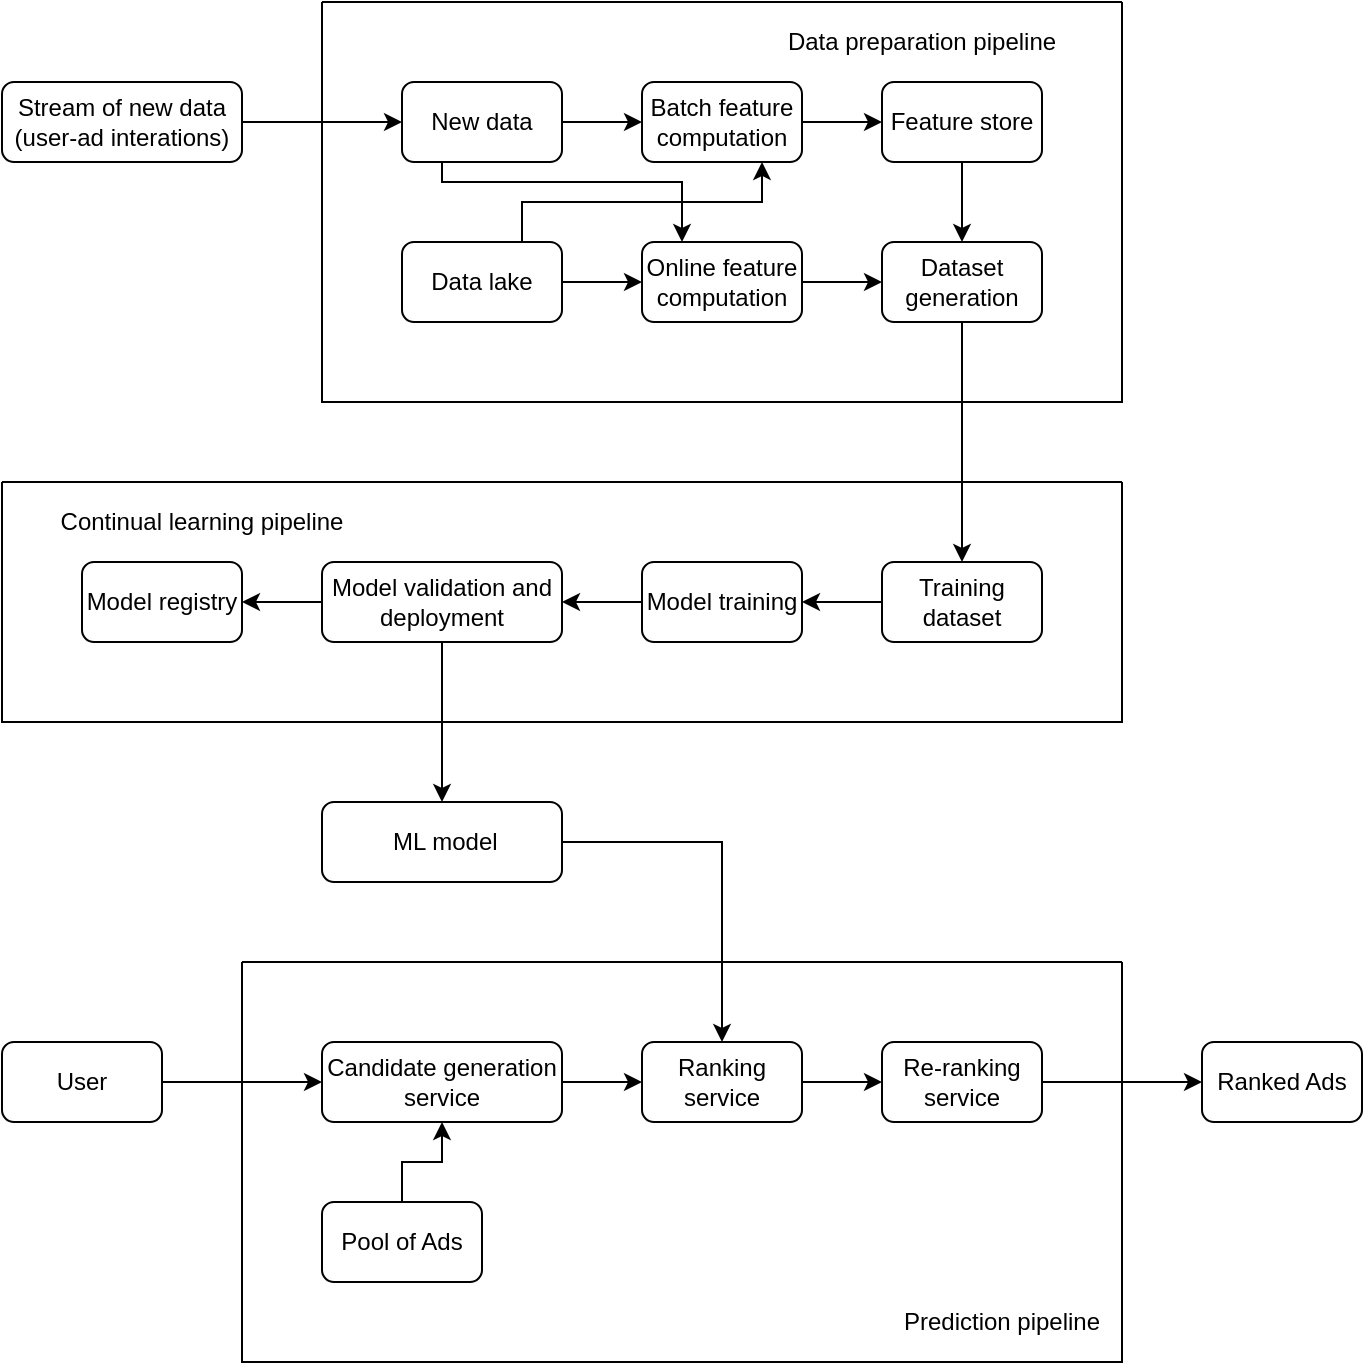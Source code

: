 <mxfile scale="1" border="0" version="28.2.3">
  <diagram id="JIO4U5yVURzNJD8ckPtT" name="Page-1">
    <mxGraphModel dx="976" dy="568" grid="1" gridSize="10" guides="1" tooltips="1" connect="1" arrows="1" fold="1" page="1" pageScale="1" pageWidth="850" pageHeight="1100" math="0" shadow="0">
      <root>
        <mxCell id="0" />
        <mxCell id="1" parent="0" />
        <mxCell id="95719swV9uMr1foC4E7I-3" style="edgeStyle=orthogonalEdgeStyle;rounded=0;orthogonalLoop=1;jettySize=auto;html=1;exitX=1;exitY=0.5;exitDx=0;exitDy=0;entryX=0;entryY=0.5;entryDx=0;entryDy=0;" edge="1" parent="1" source="At9daDqTqGgUnNfYn9DA-1" target="At9daDqTqGgUnNfYn9DA-3">
          <mxGeometry relative="1" as="geometry" />
        </mxCell>
        <mxCell id="At9daDqTqGgUnNfYn9DA-1" value="Stream of new data (user-ad interations)" style="rounded=1;whiteSpace=wrap;html=1;" parent="1" vertex="1">
          <mxGeometry x="40" y="80" width="120" height="40" as="geometry" />
        </mxCell>
        <mxCell id="At9daDqTqGgUnNfYn9DA-2" value="" style="swimlane;startSize=0;" parent="1" vertex="1">
          <mxGeometry x="200" y="40" width="400" height="200" as="geometry" />
        </mxCell>
        <mxCell id="At9daDqTqGgUnNfYn9DA-28" style="edgeStyle=orthogonalEdgeStyle;rounded=0;orthogonalLoop=1;jettySize=auto;html=1;exitX=1;exitY=0.5;exitDx=0;exitDy=0;" parent="At9daDqTqGgUnNfYn9DA-2" source="At9daDqTqGgUnNfYn9DA-3" target="At9daDqTqGgUnNfYn9DA-5" edge="1">
          <mxGeometry relative="1" as="geometry" />
        </mxCell>
        <mxCell id="95719swV9uMr1foC4E7I-11" style="edgeStyle=orthogonalEdgeStyle;rounded=0;orthogonalLoop=1;jettySize=auto;html=1;exitX=0.25;exitY=1;exitDx=0;exitDy=0;entryX=0.25;entryY=0;entryDx=0;entryDy=0;" edge="1" parent="At9daDqTqGgUnNfYn9DA-2" source="At9daDqTqGgUnNfYn9DA-3" target="At9daDqTqGgUnNfYn9DA-6">
          <mxGeometry relative="1" as="geometry">
            <Array as="points">
              <mxPoint x="60" y="90" />
              <mxPoint x="180" y="90" />
            </Array>
          </mxGeometry>
        </mxCell>
        <mxCell id="At9daDqTqGgUnNfYn9DA-3" value="New data" style="rounded=1;whiteSpace=wrap;html=1;" parent="At9daDqTqGgUnNfYn9DA-2" vertex="1">
          <mxGeometry x="40" y="40" width="80" height="40" as="geometry" />
        </mxCell>
        <mxCell id="At9daDqTqGgUnNfYn9DA-29" style="edgeStyle=orthogonalEdgeStyle;rounded=0;orthogonalLoop=1;jettySize=auto;html=1;exitX=1;exitY=0.5;exitDx=0;exitDy=0;entryX=0;entryY=0.5;entryDx=0;entryDy=0;" parent="At9daDqTqGgUnNfYn9DA-2" source="At9daDqTqGgUnNfYn9DA-4" target="At9daDqTqGgUnNfYn9DA-6" edge="1">
          <mxGeometry relative="1" as="geometry" />
        </mxCell>
        <mxCell id="95719swV9uMr1foC4E7I-10" style="edgeStyle=orthogonalEdgeStyle;rounded=0;orthogonalLoop=1;jettySize=auto;html=1;exitX=0.75;exitY=0;exitDx=0;exitDy=0;entryX=0.75;entryY=1;entryDx=0;entryDy=0;" edge="1" parent="At9daDqTqGgUnNfYn9DA-2" source="At9daDqTqGgUnNfYn9DA-4" target="At9daDqTqGgUnNfYn9DA-5">
          <mxGeometry relative="1" as="geometry">
            <Array as="points">
              <mxPoint x="100" y="100" />
              <mxPoint x="220" y="100" />
            </Array>
          </mxGeometry>
        </mxCell>
        <mxCell id="At9daDqTqGgUnNfYn9DA-4" value="Data lake" style="rounded=1;whiteSpace=wrap;html=1;" parent="At9daDqTqGgUnNfYn9DA-2" vertex="1">
          <mxGeometry x="40" y="120" width="80" height="40" as="geometry" />
        </mxCell>
        <mxCell id="At9daDqTqGgUnNfYn9DA-31" style="edgeStyle=orthogonalEdgeStyle;rounded=0;orthogonalLoop=1;jettySize=auto;html=1;exitX=1;exitY=0.5;exitDx=0;exitDy=0;entryX=0;entryY=0.5;entryDx=0;entryDy=0;" parent="At9daDqTqGgUnNfYn9DA-2" source="At9daDqTqGgUnNfYn9DA-5" target="At9daDqTqGgUnNfYn9DA-7" edge="1">
          <mxGeometry relative="1" as="geometry" />
        </mxCell>
        <mxCell id="At9daDqTqGgUnNfYn9DA-5" value="Batch feature computation" style="rounded=1;whiteSpace=wrap;html=1;" parent="At9daDqTqGgUnNfYn9DA-2" vertex="1">
          <mxGeometry x="160" y="40" width="80" height="40" as="geometry" />
        </mxCell>
        <mxCell id="At9daDqTqGgUnNfYn9DA-30" style="edgeStyle=orthogonalEdgeStyle;rounded=0;orthogonalLoop=1;jettySize=auto;html=1;exitX=1;exitY=0.5;exitDx=0;exitDy=0;" parent="At9daDqTqGgUnNfYn9DA-2" source="At9daDqTqGgUnNfYn9DA-6" target="At9daDqTqGgUnNfYn9DA-8" edge="1">
          <mxGeometry relative="1" as="geometry" />
        </mxCell>
        <mxCell id="At9daDqTqGgUnNfYn9DA-6" value="Online feature computation" style="rounded=1;whiteSpace=wrap;html=1;" parent="At9daDqTqGgUnNfYn9DA-2" vertex="1">
          <mxGeometry x="160" y="120" width="80" height="40" as="geometry" />
        </mxCell>
        <mxCell id="At9daDqTqGgUnNfYn9DA-32" style="edgeStyle=orthogonalEdgeStyle;rounded=0;orthogonalLoop=1;jettySize=auto;html=1;exitX=0.5;exitY=1;exitDx=0;exitDy=0;entryX=0.5;entryY=0;entryDx=0;entryDy=0;" parent="At9daDqTqGgUnNfYn9DA-2" source="At9daDqTqGgUnNfYn9DA-7" target="At9daDqTqGgUnNfYn9DA-8" edge="1">
          <mxGeometry relative="1" as="geometry" />
        </mxCell>
        <mxCell id="At9daDqTqGgUnNfYn9DA-7" value="Feature store" style="rounded=1;whiteSpace=wrap;html=1;" parent="At9daDqTqGgUnNfYn9DA-2" vertex="1">
          <mxGeometry x="280" y="40" width="80" height="40" as="geometry" />
        </mxCell>
        <mxCell id="At9daDqTqGgUnNfYn9DA-8" value="Dataset generation" style="rounded=1;whiteSpace=wrap;html=1;" parent="At9daDqTqGgUnNfYn9DA-2" vertex="1">
          <mxGeometry x="280" y="120" width="80" height="40" as="geometry" />
        </mxCell>
        <mxCell id="At9daDqTqGgUnNfYn9DA-38" value="Data preparation pipeline" style="text;html=1;align=center;verticalAlign=middle;whiteSpace=wrap;rounded=0;" parent="At9daDqTqGgUnNfYn9DA-2" vertex="1">
          <mxGeometry x="200" width="200" height="40" as="geometry" />
        </mxCell>
        <mxCell id="At9daDqTqGgUnNfYn9DA-9" value="" style="swimlane;startSize=0;" parent="1" vertex="1">
          <mxGeometry x="40" y="280" width="560" height="120" as="geometry" />
        </mxCell>
        <mxCell id="At9daDqTqGgUnNfYn9DA-40" style="edgeStyle=orthogonalEdgeStyle;rounded=0;orthogonalLoop=1;jettySize=auto;html=1;exitX=0;exitY=0.5;exitDx=0;exitDy=0;entryX=1;entryY=0.5;entryDx=0;entryDy=0;" parent="At9daDqTqGgUnNfYn9DA-9" source="At9daDqTqGgUnNfYn9DA-10" target="At9daDqTqGgUnNfYn9DA-11" edge="1">
          <mxGeometry relative="1" as="geometry" />
        </mxCell>
        <mxCell id="At9daDqTqGgUnNfYn9DA-10" value="Training dataset" style="rounded=1;whiteSpace=wrap;html=1;" parent="At9daDqTqGgUnNfYn9DA-9" vertex="1">
          <mxGeometry x="440" y="40" width="80" height="40" as="geometry" />
        </mxCell>
        <mxCell id="At9daDqTqGgUnNfYn9DA-41" style="edgeStyle=orthogonalEdgeStyle;rounded=0;orthogonalLoop=1;jettySize=auto;html=1;exitX=0;exitY=0.5;exitDx=0;exitDy=0;entryX=1;entryY=0.5;entryDx=0;entryDy=0;" parent="At9daDqTqGgUnNfYn9DA-9" source="At9daDqTqGgUnNfYn9DA-11" target="At9daDqTqGgUnNfYn9DA-12" edge="1">
          <mxGeometry relative="1" as="geometry" />
        </mxCell>
        <mxCell id="At9daDqTqGgUnNfYn9DA-11" value="Model training" style="rounded=1;whiteSpace=wrap;html=1;" parent="At9daDqTqGgUnNfYn9DA-9" vertex="1">
          <mxGeometry x="320" y="40" width="80" height="40" as="geometry" />
        </mxCell>
        <mxCell id="At9daDqTqGgUnNfYn9DA-43" style="edgeStyle=orthogonalEdgeStyle;rounded=0;orthogonalLoop=1;jettySize=auto;html=1;exitX=0;exitY=0.5;exitDx=0;exitDy=0;entryX=1;entryY=0.5;entryDx=0;entryDy=0;" parent="At9daDqTqGgUnNfYn9DA-9" source="At9daDqTqGgUnNfYn9DA-12" target="At9daDqTqGgUnNfYn9DA-13" edge="1">
          <mxGeometry relative="1" as="geometry" />
        </mxCell>
        <mxCell id="At9daDqTqGgUnNfYn9DA-12" value="Model validation and deployment" style="rounded=1;whiteSpace=wrap;html=1;" parent="At9daDqTqGgUnNfYn9DA-9" vertex="1">
          <mxGeometry x="160" y="40" width="120" height="40" as="geometry" />
        </mxCell>
        <mxCell id="At9daDqTqGgUnNfYn9DA-13" value="Model registry" style="rounded=1;whiteSpace=wrap;html=1;" parent="At9daDqTqGgUnNfYn9DA-9" vertex="1">
          <mxGeometry x="40" y="40" width="80" height="40" as="geometry" />
        </mxCell>
        <mxCell id="At9daDqTqGgUnNfYn9DA-26" value="Continual learning pipeline" style="text;html=1;align=center;verticalAlign=middle;whiteSpace=wrap;rounded=0;" parent="At9daDqTqGgUnNfYn9DA-9" vertex="1">
          <mxGeometry width="200" height="40" as="geometry" />
        </mxCell>
        <mxCell id="At9daDqTqGgUnNfYn9DA-18" value="" style="swimlane;startSize=0;" parent="1" vertex="1">
          <mxGeometry x="160" y="520" width="440" height="200" as="geometry" />
        </mxCell>
        <mxCell id="At9daDqTqGgUnNfYn9DA-48" style="edgeStyle=orthogonalEdgeStyle;rounded=0;orthogonalLoop=1;jettySize=auto;html=1;exitX=1;exitY=0.5;exitDx=0;exitDy=0;entryX=0;entryY=0.5;entryDx=0;entryDy=0;" parent="At9daDqTqGgUnNfYn9DA-18" source="At9daDqTqGgUnNfYn9DA-19" target="At9daDqTqGgUnNfYn9DA-22" edge="1">
          <mxGeometry relative="1" as="geometry" />
        </mxCell>
        <mxCell id="At9daDqTqGgUnNfYn9DA-19" value="Candidate generation service" style="rounded=1;whiteSpace=wrap;html=1;" parent="At9daDqTqGgUnNfYn9DA-18" vertex="1">
          <mxGeometry x="40" y="40" width="120" height="40" as="geometry" />
        </mxCell>
        <mxCell id="At9daDqTqGgUnNfYn9DA-20" value="Re-ranking service" style="rounded=1;whiteSpace=wrap;html=1;" parent="At9daDqTqGgUnNfYn9DA-18" vertex="1">
          <mxGeometry x="320" y="40" width="80" height="40" as="geometry" />
        </mxCell>
        <mxCell id="At9daDqTqGgUnNfYn9DA-50" style="edgeStyle=orthogonalEdgeStyle;rounded=0;orthogonalLoop=1;jettySize=auto;html=1;exitX=0.5;exitY=0;exitDx=0;exitDy=0;entryX=0.5;entryY=1;entryDx=0;entryDy=0;" parent="At9daDqTqGgUnNfYn9DA-18" source="At9daDqTqGgUnNfYn9DA-21" target="At9daDqTqGgUnNfYn9DA-19" edge="1">
          <mxGeometry relative="1" as="geometry" />
        </mxCell>
        <mxCell id="At9daDqTqGgUnNfYn9DA-21" value="Pool of Ads" style="rounded=1;whiteSpace=wrap;html=1;" parent="At9daDqTqGgUnNfYn9DA-18" vertex="1">
          <mxGeometry x="40" y="120" width="80" height="40" as="geometry" />
        </mxCell>
        <mxCell id="At9daDqTqGgUnNfYn9DA-49" style="edgeStyle=orthogonalEdgeStyle;rounded=0;orthogonalLoop=1;jettySize=auto;html=1;exitX=1;exitY=0.5;exitDx=0;exitDy=0;entryX=0;entryY=0.5;entryDx=0;entryDy=0;" parent="At9daDqTqGgUnNfYn9DA-18" source="At9daDqTqGgUnNfYn9DA-22" target="At9daDqTqGgUnNfYn9DA-20" edge="1">
          <mxGeometry relative="1" as="geometry" />
        </mxCell>
        <mxCell id="At9daDqTqGgUnNfYn9DA-22" value="Ranking service" style="rounded=1;whiteSpace=wrap;html=1;" parent="At9daDqTqGgUnNfYn9DA-18" vertex="1">
          <mxGeometry x="200" y="40" width="80" height="40" as="geometry" />
        </mxCell>
        <mxCell id="At9daDqTqGgUnNfYn9DA-54" value="Prediction pipeline" style="text;html=1;align=center;verticalAlign=middle;whiteSpace=wrap;rounded=0;" parent="At9daDqTqGgUnNfYn9DA-18" vertex="1">
          <mxGeometry x="320" y="160" width="120" height="40" as="geometry" />
        </mxCell>
        <mxCell id="95719swV9uMr1foC4E7I-12" style="edgeStyle=orthogonalEdgeStyle;rounded=0;orthogonalLoop=1;jettySize=auto;html=1;exitX=1;exitY=0.5;exitDx=0;exitDy=0;entryX=0.5;entryY=0;entryDx=0;entryDy=0;" edge="1" parent="1" source="At9daDqTqGgUnNfYn9DA-25" target="At9daDqTqGgUnNfYn9DA-22">
          <mxGeometry relative="1" as="geometry" />
        </mxCell>
        <mxCell id="At9daDqTqGgUnNfYn9DA-25" value="&amp;nbsp;ML model" style="rounded=1;whiteSpace=wrap;html=1;" parent="1" vertex="1">
          <mxGeometry x="200" y="440" width="120" height="40" as="geometry" />
        </mxCell>
        <mxCell id="At9daDqTqGgUnNfYn9DA-39" style="edgeStyle=orthogonalEdgeStyle;rounded=0;orthogonalLoop=1;jettySize=auto;html=1;exitX=0.5;exitY=1;exitDx=0;exitDy=0;entryX=0.5;entryY=0;entryDx=0;entryDy=0;" parent="1" source="At9daDqTqGgUnNfYn9DA-8" target="At9daDqTqGgUnNfYn9DA-10" edge="1">
          <mxGeometry relative="1" as="geometry" />
        </mxCell>
        <mxCell id="At9daDqTqGgUnNfYn9DA-44" style="edgeStyle=orthogonalEdgeStyle;rounded=0;orthogonalLoop=1;jettySize=auto;html=1;exitX=0.5;exitY=1;exitDx=0;exitDy=0;" parent="1" source="At9daDqTqGgUnNfYn9DA-12" target="At9daDqTqGgUnNfYn9DA-25" edge="1">
          <mxGeometry relative="1" as="geometry" />
        </mxCell>
        <mxCell id="95719swV9uMr1foC4E7I-1" style="edgeStyle=orthogonalEdgeStyle;rounded=0;orthogonalLoop=1;jettySize=auto;html=1;exitX=1;exitY=0.5;exitDx=0;exitDy=0;entryX=0;entryY=0.5;entryDx=0;entryDy=0;" edge="1" parent="1" source="At9daDqTqGgUnNfYn9DA-46" target="At9daDqTqGgUnNfYn9DA-19">
          <mxGeometry relative="1" as="geometry" />
        </mxCell>
        <mxCell id="At9daDqTqGgUnNfYn9DA-46" value="User" style="rounded=1;whiteSpace=wrap;html=1;" parent="1" vertex="1">
          <mxGeometry x="40" y="560" width="80" height="40" as="geometry" />
        </mxCell>
        <mxCell id="At9daDqTqGgUnNfYn9DA-15" value="Ranked Ads" style="rounded=1;whiteSpace=wrap;html=1;" parent="1" vertex="1">
          <mxGeometry x="640" y="560" width="80" height="40" as="geometry" />
        </mxCell>
        <mxCell id="95719swV9uMr1foC4E7I-2" style="edgeStyle=orthogonalEdgeStyle;rounded=0;orthogonalLoop=1;jettySize=auto;html=1;exitX=1;exitY=0.5;exitDx=0;exitDy=0;entryX=0;entryY=0.5;entryDx=0;entryDy=0;" edge="1" parent="1" source="At9daDqTqGgUnNfYn9DA-20" target="At9daDqTqGgUnNfYn9DA-15">
          <mxGeometry relative="1" as="geometry" />
        </mxCell>
      </root>
    </mxGraphModel>
  </diagram>
</mxfile>

